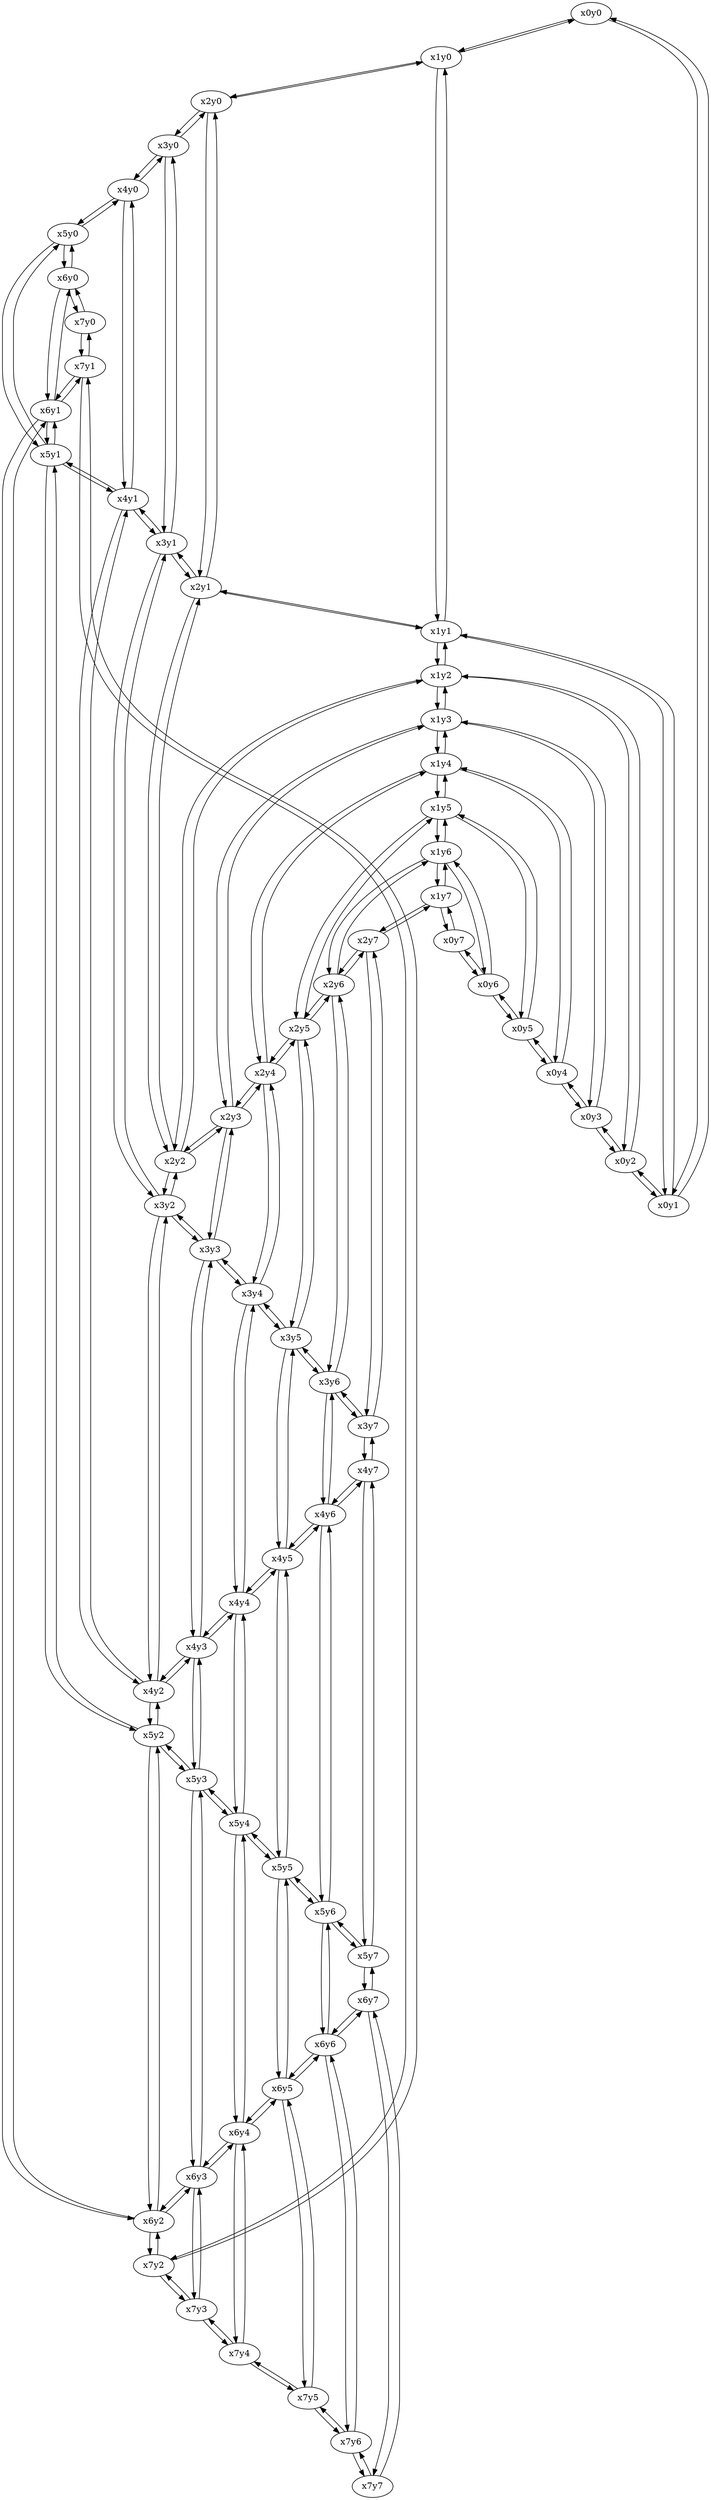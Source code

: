 digraph G 
 {0[label =x0y0];
1[label =x1y0];
2[label =x0y1];
3[label =x1y1];
4[label =x2y0];
5[label =x2y1];
6[label =x3y0];
7[label =x3y1];
8[label =x4y0];
9[label =x4y1];
10[label =x5y0];
11[label =x5y1];
12[label =x6y0];
13[label =x6y1];
14[label =x7y0];
15[label =x7y1];
16[label =x0y2];
17[label=x1y2];
18[label=x2y2];
19[label=x3y2];
20[label=x4y2];
21[label=x5y2];
22[label=x6y2];
23[label=x7y2];
24[label =x0y3];
25[label=x1y3];
26[label=x2y3];
27[label=x3y3];
28[label=x4y3];
29[label=x5y3];
30[label=x6y3];
31[label=x7y3];
32[label =x0y4];
33[label=x1y4];
34[label=x2y4];
35[label=x3y4];
36[label=x4y4];
37[label=x5y4];
38[label=x6y4];
39[label=x7y4];
40[label =x0y5];
41[label=x1y5];
42[label=x2y5];
43[label=x3y5];
44[label=x4y5];
45[label=x5y5];
46[label=x6y5];
47[label=x7y5];
48[label =x0y6];
49[label=x1y6];
50[label=x2y6];
51[label=x3y6];
52[label=x4y6];
53[label=x5y6];
54[label=x6y6];
55[label=x7y6];
56[label =x0y7];
57[label=x1y7];
58[label=x2y7];
59[label=x3y7];
60[label=x4y7];
61[label=x5y7];
62[label=x6y7];
63[label=x7y7];
0->1;
1->0;
0->2;
2->0;
1->3;
3->1
1->4;
4->1;
4->5;
5->4
4->6;
6->4;
6->7;
7->6
6->8;
8->6;
8->9;
9->8
8->10;
10->8;
10->11;
11->10
10->12;
12->10;
12->13;
13->12
12->14;
14->12;
14->15;
15->14;
2->16;
16->2;
2->3;
3->2;
3->17;
17->3;
3->5;
5->3;
5->18;
18->5;
5->7;
7->5;
7->19;
19->7;
7->9;
9->7;
9->20;
20->9;
9->11;
11->9;
11->21;
21->11;
11->13;
13->11;
13->22;
22->13;
13->15;
15->13;
15->23;
23->15;
16->24;
24->16;
16->17;
17->16;
17->25;
25->17;
17->18;
18->17;
18->26;
26->18;
18->19;
19->18;
19->27;
27->19;
19->20;
20->19;
20->28;
28->20;
20->21;
21->20;
21->29;
29->21;
21->22;
22->21;
22->30;
30->22;
22->23;
23->22;
23->31;
31->23;
24->32;
32->24;
24->25;
25->24;
25->33;
33->25;
25->26;
26->25;
26->34;
34->26;
26->27;
27->26;
27->35;
35->27;
27->28;
28->27;
28->36;
36->28;
28->29;
29->28;
29->37;
37->29;
29->30;
30->29;
30->38;
38->30;
30->31;
31->30;
31->39;
39->31;
32->40;
40->32;
32->33;
33->32;
33->41;
41->33;
33->34;
34->33;
34->42;
42->34;
34->35;
35->34;
35->43;
43->35;
35->36;
36->35;
36->44;
44->36;
36->37;
37->36;
37->45;
45->37;
37->38;
38->37;
38->46;
46->38;
38->39;
39->38;
39->47;
47->39;
40->48;
48->40;
40->41;
41->40;
41->49;
49->41;
41->42;
42->41;
42->50;
50->42;
42->43;
43->42;
43->51;
51->43;
43->44;
44->43;
44->52;
52->44;
44->45;
45->44;
45->53;
53->45;
45->46;
46->45;
46->54;
54->46;
46->47;
47->46;
47->55;
55->47;
48->56;
56->48;
48->49;
49->48;
49->57;
57->49;
49->50;
50->49;
50->58;
58->50;
50->51;
51->50;
51->59;
59->51;
51->52;
52->51;
52->60;
60->52;
52->53;
53->52;
53->61;
61->53;
53->54;
54->53;
54->62;
62->54;
54->55;
55->54;
55->63;
63->55;
56->57;
57->56;
57->58;
58->57;
58->59;
59->58;
59->60;
60->59;
60->61;
61->60;
61->62;
62->61;
62->63;
63->62;
}